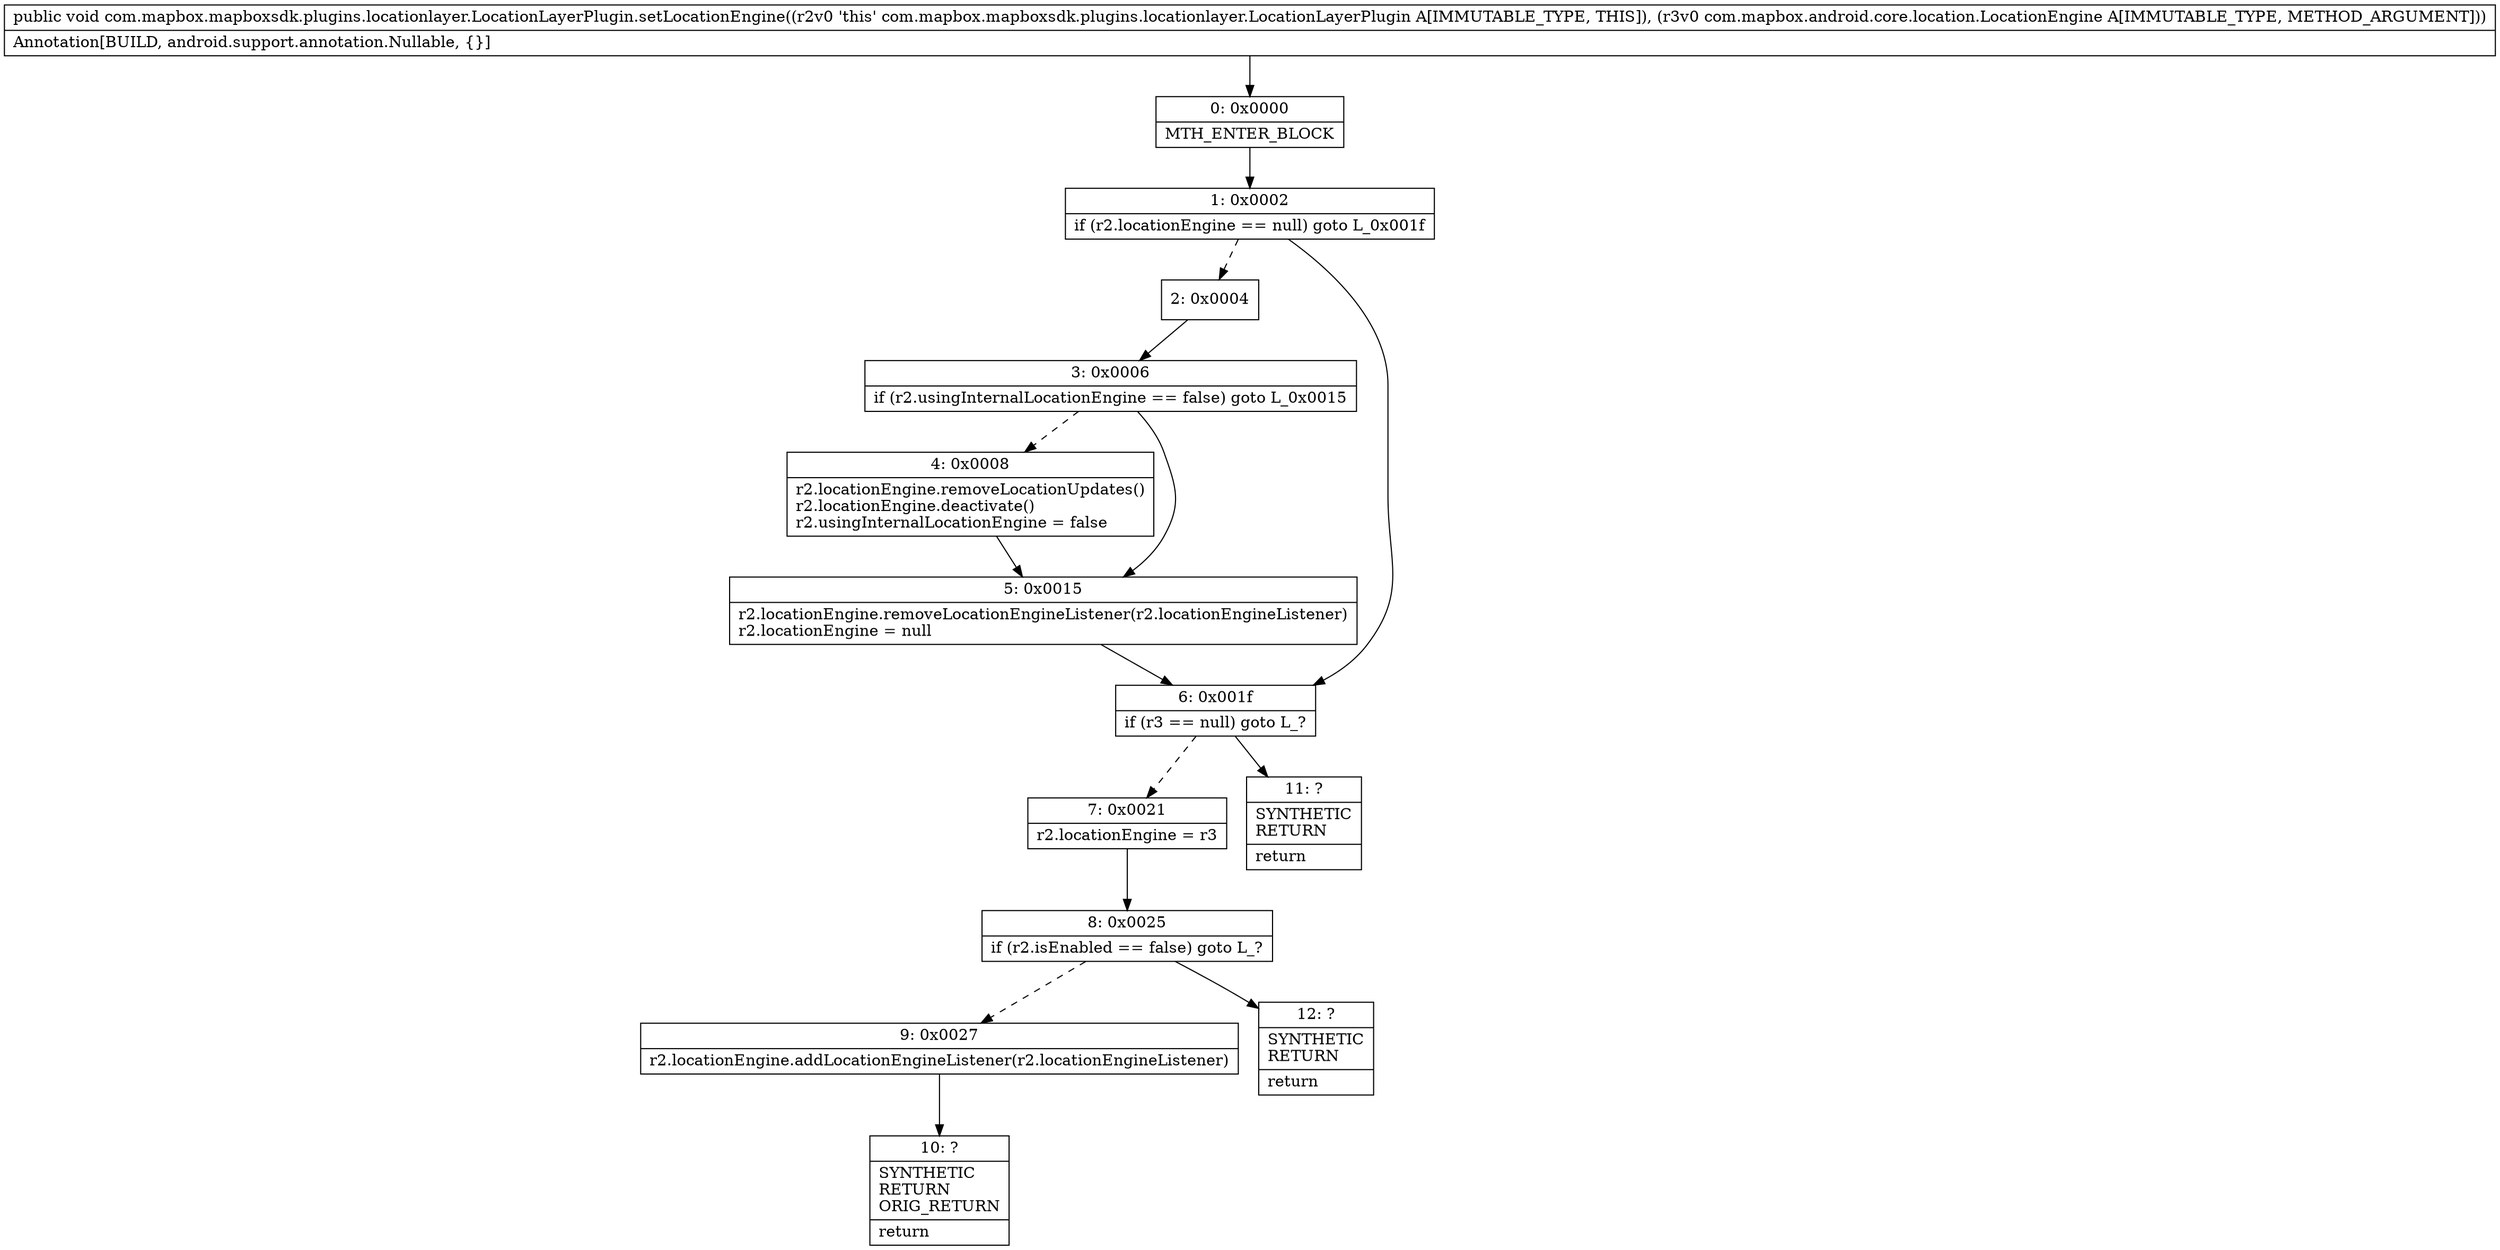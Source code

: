 digraph "CFG forcom.mapbox.mapboxsdk.plugins.locationlayer.LocationLayerPlugin.setLocationEngine(Lcom\/mapbox\/android\/core\/location\/LocationEngine;)V" {
Node_0 [shape=record,label="{0\:\ 0x0000|MTH_ENTER_BLOCK\l}"];
Node_1 [shape=record,label="{1\:\ 0x0002|if (r2.locationEngine == null) goto L_0x001f\l}"];
Node_2 [shape=record,label="{2\:\ 0x0004}"];
Node_3 [shape=record,label="{3\:\ 0x0006|if (r2.usingInternalLocationEngine == false) goto L_0x0015\l}"];
Node_4 [shape=record,label="{4\:\ 0x0008|r2.locationEngine.removeLocationUpdates()\lr2.locationEngine.deactivate()\lr2.usingInternalLocationEngine = false\l}"];
Node_5 [shape=record,label="{5\:\ 0x0015|r2.locationEngine.removeLocationEngineListener(r2.locationEngineListener)\lr2.locationEngine = null\l}"];
Node_6 [shape=record,label="{6\:\ 0x001f|if (r3 == null) goto L_?\l}"];
Node_7 [shape=record,label="{7\:\ 0x0021|r2.locationEngine = r3\l}"];
Node_8 [shape=record,label="{8\:\ 0x0025|if (r2.isEnabled == false) goto L_?\l}"];
Node_9 [shape=record,label="{9\:\ 0x0027|r2.locationEngine.addLocationEngineListener(r2.locationEngineListener)\l}"];
Node_10 [shape=record,label="{10\:\ ?|SYNTHETIC\lRETURN\lORIG_RETURN\l|return\l}"];
Node_11 [shape=record,label="{11\:\ ?|SYNTHETIC\lRETURN\l|return\l}"];
Node_12 [shape=record,label="{12\:\ ?|SYNTHETIC\lRETURN\l|return\l}"];
MethodNode[shape=record,label="{public void com.mapbox.mapboxsdk.plugins.locationlayer.LocationLayerPlugin.setLocationEngine((r2v0 'this' com.mapbox.mapboxsdk.plugins.locationlayer.LocationLayerPlugin A[IMMUTABLE_TYPE, THIS]), (r3v0 com.mapbox.android.core.location.LocationEngine A[IMMUTABLE_TYPE, METHOD_ARGUMENT]))  | Annotation[BUILD, android.support.annotation.Nullable, \{\}]\l}"];
MethodNode -> Node_0;
Node_0 -> Node_1;
Node_1 -> Node_2[style=dashed];
Node_1 -> Node_6;
Node_2 -> Node_3;
Node_3 -> Node_4[style=dashed];
Node_3 -> Node_5;
Node_4 -> Node_5;
Node_5 -> Node_6;
Node_6 -> Node_7[style=dashed];
Node_6 -> Node_11;
Node_7 -> Node_8;
Node_8 -> Node_9[style=dashed];
Node_8 -> Node_12;
Node_9 -> Node_10;
}

